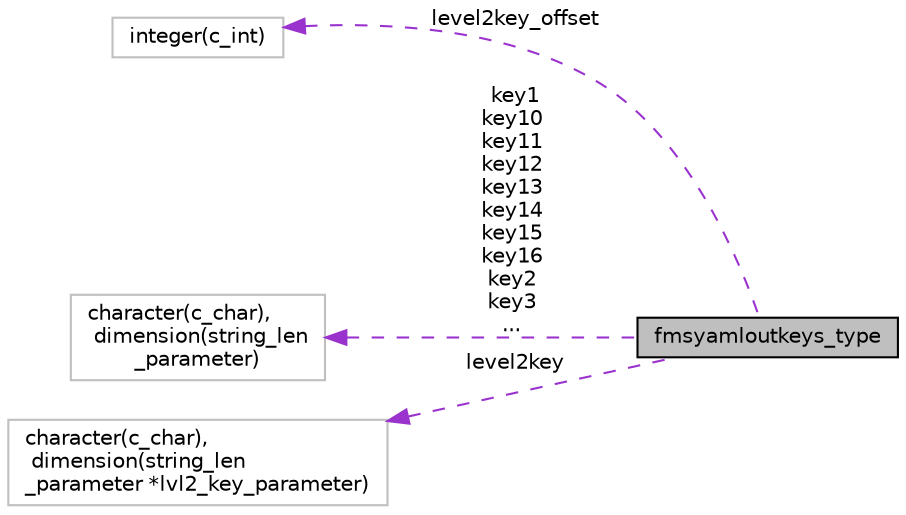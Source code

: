 digraph "fmsyamloutkeys_type"
{
 // INTERACTIVE_SVG=YES
 // LATEX_PDF_SIZE
  edge [fontname="Helvetica",fontsize="10",labelfontname="Helvetica",labelfontsize="10"];
  node [fontname="Helvetica",fontsize="10",shape=record];
  rankdir="LR";
  Node1 [label="fmsyamloutkeys_type",height=0.2,width=0.4,color="black", fillcolor="grey75", style="filled", fontcolor="black",tooltip="Keys for the output yaml on a given level corresponding to the struct in yaml_output_functions...."];
  Node2 -> Node1 [dir="back",color="darkorchid3",fontsize="10",style="dashed",label=" level2key_offset" ,fontname="Helvetica"];
  Node2 [label="integer(c_int)",height=0.2,width=0.4,color="grey75", fillcolor="white", style="filled",tooltip=" "];
  Node3 -> Node1 [dir="back",color="darkorchid3",fontsize="10",style="dashed",label=" key1\nkey10\nkey11\nkey12\nkey13\nkey14\nkey15\nkey16\nkey2\nkey3\n..." ,fontname="Helvetica"];
  Node3 [label="character(c_char),\l dimension(string_len\l_parameter)",height=0.2,width=0.4,color="grey75", fillcolor="white", style="filled",tooltip=" "];
  Node4 -> Node1 [dir="back",color="darkorchid3",fontsize="10",style="dashed",label=" level2key" ,fontname="Helvetica"];
  Node4 [label="character(c_char),\l dimension(string_len\l_parameter *lvl2_key_parameter)",height=0.2,width=0.4,color="grey75", fillcolor="white", style="filled",tooltip=" "];
}
